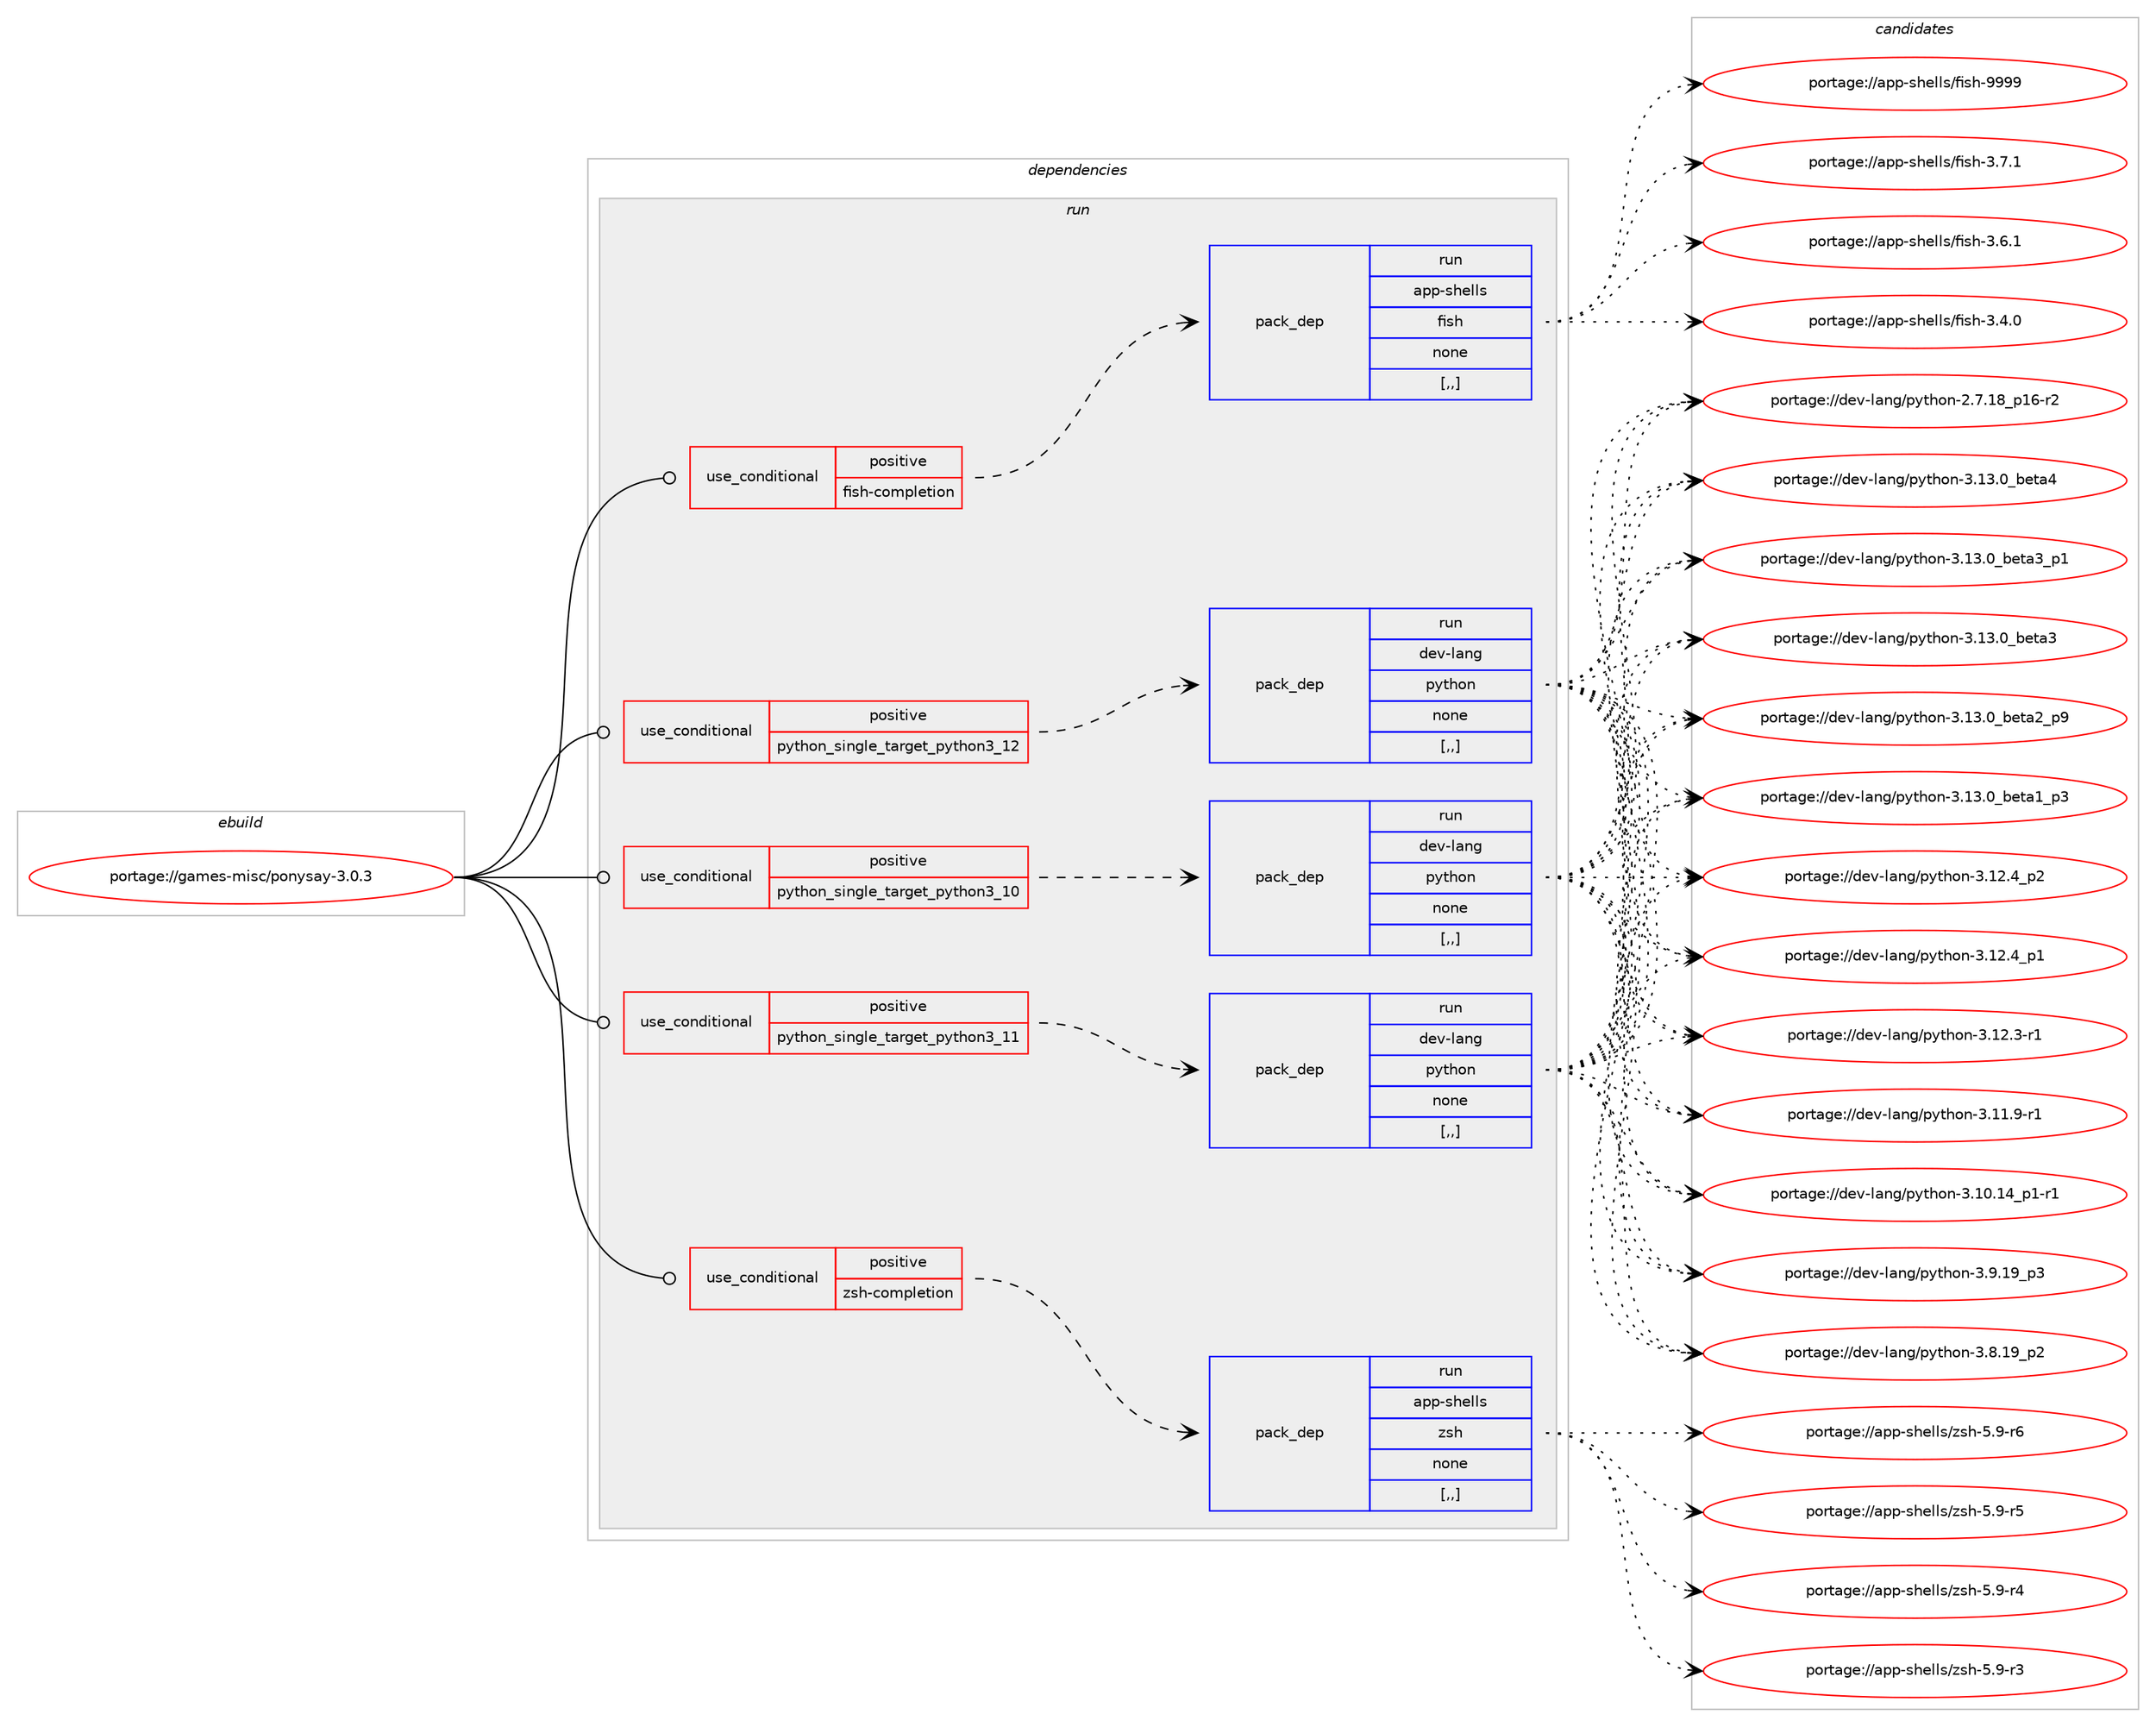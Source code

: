 digraph prolog {

# *************
# Graph options
# *************

newrank=true;
concentrate=true;
compound=true;
graph [rankdir=LR,fontname=Helvetica,fontsize=10,ranksep=1.5];#, ranksep=2.5, nodesep=0.2];
edge  [arrowhead=vee];
node  [fontname=Helvetica,fontsize=10];

# **********
# The ebuild
# **********

subgraph cluster_leftcol {
color=gray;
label=<<i>ebuild</i>>;
id [label="portage://games-misc/ponysay-3.0.3", color=red, width=4, href="../games-misc/ponysay-3.0.3.svg"];
}

# ****************
# The dependencies
# ****************

subgraph cluster_midcol {
color=gray;
label=<<i>dependencies</i>>;
subgraph cluster_compile {
fillcolor="#eeeeee";
style=filled;
label=<<i>compile</i>>;
}
subgraph cluster_compileandrun {
fillcolor="#eeeeee";
style=filled;
label=<<i>compile and run</i>>;
}
subgraph cluster_run {
fillcolor="#eeeeee";
style=filled;
label=<<i>run</i>>;
subgraph cond64205 {
dependency230850 [label=<<TABLE BORDER="0" CELLBORDER="1" CELLSPACING="0" CELLPADDING="4"><TR><TD ROWSPAN="3" CELLPADDING="10">use_conditional</TD></TR><TR><TD>positive</TD></TR><TR><TD>fish-completion</TD></TR></TABLE>>, shape=none, color=red];
subgraph pack165139 {
dependency230851 [label=<<TABLE BORDER="0" CELLBORDER="1" CELLSPACING="0" CELLPADDING="4" WIDTH="220"><TR><TD ROWSPAN="6" CELLPADDING="30">pack_dep</TD></TR><TR><TD WIDTH="110">run</TD></TR><TR><TD>app-shells</TD></TR><TR><TD>fish</TD></TR><TR><TD>none</TD></TR><TR><TD>[,,]</TD></TR></TABLE>>, shape=none, color=blue];
}
dependency230850:e -> dependency230851:w [weight=20,style="dashed",arrowhead="vee"];
}
id:e -> dependency230850:w [weight=20,style="solid",arrowhead="odot"];
subgraph cond64206 {
dependency230852 [label=<<TABLE BORDER="0" CELLBORDER="1" CELLSPACING="0" CELLPADDING="4"><TR><TD ROWSPAN="3" CELLPADDING="10">use_conditional</TD></TR><TR><TD>positive</TD></TR><TR><TD>python_single_target_python3_10</TD></TR></TABLE>>, shape=none, color=red];
subgraph pack165140 {
dependency230853 [label=<<TABLE BORDER="0" CELLBORDER="1" CELLSPACING="0" CELLPADDING="4" WIDTH="220"><TR><TD ROWSPAN="6" CELLPADDING="30">pack_dep</TD></TR><TR><TD WIDTH="110">run</TD></TR><TR><TD>dev-lang</TD></TR><TR><TD>python</TD></TR><TR><TD>none</TD></TR><TR><TD>[,,]</TD></TR></TABLE>>, shape=none, color=blue];
}
dependency230852:e -> dependency230853:w [weight=20,style="dashed",arrowhead="vee"];
}
id:e -> dependency230852:w [weight=20,style="solid",arrowhead="odot"];
subgraph cond64207 {
dependency230854 [label=<<TABLE BORDER="0" CELLBORDER="1" CELLSPACING="0" CELLPADDING="4"><TR><TD ROWSPAN="3" CELLPADDING="10">use_conditional</TD></TR><TR><TD>positive</TD></TR><TR><TD>python_single_target_python3_11</TD></TR></TABLE>>, shape=none, color=red];
subgraph pack165141 {
dependency230855 [label=<<TABLE BORDER="0" CELLBORDER="1" CELLSPACING="0" CELLPADDING="4" WIDTH="220"><TR><TD ROWSPAN="6" CELLPADDING="30">pack_dep</TD></TR><TR><TD WIDTH="110">run</TD></TR><TR><TD>dev-lang</TD></TR><TR><TD>python</TD></TR><TR><TD>none</TD></TR><TR><TD>[,,]</TD></TR></TABLE>>, shape=none, color=blue];
}
dependency230854:e -> dependency230855:w [weight=20,style="dashed",arrowhead="vee"];
}
id:e -> dependency230854:w [weight=20,style="solid",arrowhead="odot"];
subgraph cond64208 {
dependency230856 [label=<<TABLE BORDER="0" CELLBORDER="1" CELLSPACING="0" CELLPADDING="4"><TR><TD ROWSPAN="3" CELLPADDING="10">use_conditional</TD></TR><TR><TD>positive</TD></TR><TR><TD>python_single_target_python3_12</TD></TR></TABLE>>, shape=none, color=red];
subgraph pack165142 {
dependency230857 [label=<<TABLE BORDER="0" CELLBORDER="1" CELLSPACING="0" CELLPADDING="4" WIDTH="220"><TR><TD ROWSPAN="6" CELLPADDING="30">pack_dep</TD></TR><TR><TD WIDTH="110">run</TD></TR><TR><TD>dev-lang</TD></TR><TR><TD>python</TD></TR><TR><TD>none</TD></TR><TR><TD>[,,]</TD></TR></TABLE>>, shape=none, color=blue];
}
dependency230856:e -> dependency230857:w [weight=20,style="dashed",arrowhead="vee"];
}
id:e -> dependency230856:w [weight=20,style="solid",arrowhead="odot"];
subgraph cond64209 {
dependency230858 [label=<<TABLE BORDER="0" CELLBORDER="1" CELLSPACING="0" CELLPADDING="4"><TR><TD ROWSPAN="3" CELLPADDING="10">use_conditional</TD></TR><TR><TD>positive</TD></TR><TR><TD>zsh-completion</TD></TR></TABLE>>, shape=none, color=red];
subgraph pack165143 {
dependency230859 [label=<<TABLE BORDER="0" CELLBORDER="1" CELLSPACING="0" CELLPADDING="4" WIDTH="220"><TR><TD ROWSPAN="6" CELLPADDING="30">pack_dep</TD></TR><TR><TD WIDTH="110">run</TD></TR><TR><TD>app-shells</TD></TR><TR><TD>zsh</TD></TR><TR><TD>none</TD></TR><TR><TD>[,,]</TD></TR></TABLE>>, shape=none, color=blue];
}
dependency230858:e -> dependency230859:w [weight=20,style="dashed",arrowhead="vee"];
}
id:e -> dependency230858:w [weight=20,style="solid",arrowhead="odot"];
}
}

# **************
# The candidates
# **************

subgraph cluster_choices {
rank=same;
color=gray;
label=<<i>candidates</i>>;

subgraph choice165139 {
color=black;
nodesep=1;
choice9711211245115104101108108115471021051151044557575757 [label="portage://app-shells/fish-9999", color=red, width=4,href="../app-shells/fish-9999.svg"];
choice971121124511510410110810811547102105115104455146554649 [label="portage://app-shells/fish-3.7.1", color=red, width=4,href="../app-shells/fish-3.7.1.svg"];
choice971121124511510410110810811547102105115104455146544649 [label="portage://app-shells/fish-3.6.1", color=red, width=4,href="../app-shells/fish-3.6.1.svg"];
choice971121124511510410110810811547102105115104455146524648 [label="portage://app-shells/fish-3.4.0", color=red, width=4,href="../app-shells/fish-3.4.0.svg"];
dependency230851:e -> choice9711211245115104101108108115471021051151044557575757:w [style=dotted,weight="100"];
dependency230851:e -> choice971121124511510410110810811547102105115104455146554649:w [style=dotted,weight="100"];
dependency230851:e -> choice971121124511510410110810811547102105115104455146544649:w [style=dotted,weight="100"];
dependency230851:e -> choice971121124511510410110810811547102105115104455146524648:w [style=dotted,weight="100"];
}
subgraph choice165140 {
color=black;
nodesep=1;
choice1001011184510897110103471121211161041111104551464951464895981011169752 [label="portage://dev-lang/python-3.13.0_beta4", color=red, width=4,href="../dev-lang/python-3.13.0_beta4.svg"];
choice10010111845108971101034711212111610411111045514649514648959810111697519511249 [label="portage://dev-lang/python-3.13.0_beta3_p1", color=red, width=4,href="../dev-lang/python-3.13.0_beta3_p1.svg"];
choice1001011184510897110103471121211161041111104551464951464895981011169751 [label="portage://dev-lang/python-3.13.0_beta3", color=red, width=4,href="../dev-lang/python-3.13.0_beta3.svg"];
choice10010111845108971101034711212111610411111045514649514648959810111697509511257 [label="portage://dev-lang/python-3.13.0_beta2_p9", color=red, width=4,href="../dev-lang/python-3.13.0_beta2_p9.svg"];
choice10010111845108971101034711212111610411111045514649514648959810111697499511251 [label="portage://dev-lang/python-3.13.0_beta1_p3", color=red, width=4,href="../dev-lang/python-3.13.0_beta1_p3.svg"];
choice100101118451089711010347112121116104111110455146495046529511250 [label="portage://dev-lang/python-3.12.4_p2", color=red, width=4,href="../dev-lang/python-3.12.4_p2.svg"];
choice100101118451089711010347112121116104111110455146495046529511249 [label="portage://dev-lang/python-3.12.4_p1", color=red, width=4,href="../dev-lang/python-3.12.4_p1.svg"];
choice100101118451089711010347112121116104111110455146495046514511449 [label="portage://dev-lang/python-3.12.3-r1", color=red, width=4,href="../dev-lang/python-3.12.3-r1.svg"];
choice100101118451089711010347112121116104111110455146494946574511449 [label="portage://dev-lang/python-3.11.9-r1", color=red, width=4,href="../dev-lang/python-3.11.9-r1.svg"];
choice100101118451089711010347112121116104111110455146494846495295112494511449 [label="portage://dev-lang/python-3.10.14_p1-r1", color=red, width=4,href="../dev-lang/python-3.10.14_p1-r1.svg"];
choice100101118451089711010347112121116104111110455146574649579511251 [label="portage://dev-lang/python-3.9.19_p3", color=red, width=4,href="../dev-lang/python-3.9.19_p3.svg"];
choice100101118451089711010347112121116104111110455146564649579511250 [label="portage://dev-lang/python-3.8.19_p2", color=red, width=4,href="../dev-lang/python-3.8.19_p2.svg"];
choice100101118451089711010347112121116104111110455046554649569511249544511450 [label="portage://dev-lang/python-2.7.18_p16-r2", color=red, width=4,href="../dev-lang/python-2.7.18_p16-r2.svg"];
dependency230853:e -> choice1001011184510897110103471121211161041111104551464951464895981011169752:w [style=dotted,weight="100"];
dependency230853:e -> choice10010111845108971101034711212111610411111045514649514648959810111697519511249:w [style=dotted,weight="100"];
dependency230853:e -> choice1001011184510897110103471121211161041111104551464951464895981011169751:w [style=dotted,weight="100"];
dependency230853:e -> choice10010111845108971101034711212111610411111045514649514648959810111697509511257:w [style=dotted,weight="100"];
dependency230853:e -> choice10010111845108971101034711212111610411111045514649514648959810111697499511251:w [style=dotted,weight="100"];
dependency230853:e -> choice100101118451089711010347112121116104111110455146495046529511250:w [style=dotted,weight="100"];
dependency230853:e -> choice100101118451089711010347112121116104111110455146495046529511249:w [style=dotted,weight="100"];
dependency230853:e -> choice100101118451089711010347112121116104111110455146495046514511449:w [style=dotted,weight="100"];
dependency230853:e -> choice100101118451089711010347112121116104111110455146494946574511449:w [style=dotted,weight="100"];
dependency230853:e -> choice100101118451089711010347112121116104111110455146494846495295112494511449:w [style=dotted,weight="100"];
dependency230853:e -> choice100101118451089711010347112121116104111110455146574649579511251:w [style=dotted,weight="100"];
dependency230853:e -> choice100101118451089711010347112121116104111110455146564649579511250:w [style=dotted,weight="100"];
dependency230853:e -> choice100101118451089711010347112121116104111110455046554649569511249544511450:w [style=dotted,weight="100"];
}
subgraph choice165141 {
color=black;
nodesep=1;
choice1001011184510897110103471121211161041111104551464951464895981011169752 [label="portage://dev-lang/python-3.13.0_beta4", color=red, width=4,href="../dev-lang/python-3.13.0_beta4.svg"];
choice10010111845108971101034711212111610411111045514649514648959810111697519511249 [label="portage://dev-lang/python-3.13.0_beta3_p1", color=red, width=4,href="../dev-lang/python-3.13.0_beta3_p1.svg"];
choice1001011184510897110103471121211161041111104551464951464895981011169751 [label="portage://dev-lang/python-3.13.0_beta3", color=red, width=4,href="../dev-lang/python-3.13.0_beta3.svg"];
choice10010111845108971101034711212111610411111045514649514648959810111697509511257 [label="portage://dev-lang/python-3.13.0_beta2_p9", color=red, width=4,href="../dev-lang/python-3.13.0_beta2_p9.svg"];
choice10010111845108971101034711212111610411111045514649514648959810111697499511251 [label="portage://dev-lang/python-3.13.0_beta1_p3", color=red, width=4,href="../dev-lang/python-3.13.0_beta1_p3.svg"];
choice100101118451089711010347112121116104111110455146495046529511250 [label="portage://dev-lang/python-3.12.4_p2", color=red, width=4,href="../dev-lang/python-3.12.4_p2.svg"];
choice100101118451089711010347112121116104111110455146495046529511249 [label="portage://dev-lang/python-3.12.4_p1", color=red, width=4,href="../dev-lang/python-3.12.4_p1.svg"];
choice100101118451089711010347112121116104111110455146495046514511449 [label="portage://dev-lang/python-3.12.3-r1", color=red, width=4,href="../dev-lang/python-3.12.3-r1.svg"];
choice100101118451089711010347112121116104111110455146494946574511449 [label="portage://dev-lang/python-3.11.9-r1", color=red, width=4,href="../dev-lang/python-3.11.9-r1.svg"];
choice100101118451089711010347112121116104111110455146494846495295112494511449 [label="portage://dev-lang/python-3.10.14_p1-r1", color=red, width=4,href="../dev-lang/python-3.10.14_p1-r1.svg"];
choice100101118451089711010347112121116104111110455146574649579511251 [label="portage://dev-lang/python-3.9.19_p3", color=red, width=4,href="../dev-lang/python-3.9.19_p3.svg"];
choice100101118451089711010347112121116104111110455146564649579511250 [label="portage://dev-lang/python-3.8.19_p2", color=red, width=4,href="../dev-lang/python-3.8.19_p2.svg"];
choice100101118451089711010347112121116104111110455046554649569511249544511450 [label="portage://dev-lang/python-2.7.18_p16-r2", color=red, width=4,href="../dev-lang/python-2.7.18_p16-r2.svg"];
dependency230855:e -> choice1001011184510897110103471121211161041111104551464951464895981011169752:w [style=dotted,weight="100"];
dependency230855:e -> choice10010111845108971101034711212111610411111045514649514648959810111697519511249:w [style=dotted,weight="100"];
dependency230855:e -> choice1001011184510897110103471121211161041111104551464951464895981011169751:w [style=dotted,weight="100"];
dependency230855:e -> choice10010111845108971101034711212111610411111045514649514648959810111697509511257:w [style=dotted,weight="100"];
dependency230855:e -> choice10010111845108971101034711212111610411111045514649514648959810111697499511251:w [style=dotted,weight="100"];
dependency230855:e -> choice100101118451089711010347112121116104111110455146495046529511250:w [style=dotted,weight="100"];
dependency230855:e -> choice100101118451089711010347112121116104111110455146495046529511249:w [style=dotted,weight="100"];
dependency230855:e -> choice100101118451089711010347112121116104111110455146495046514511449:w [style=dotted,weight="100"];
dependency230855:e -> choice100101118451089711010347112121116104111110455146494946574511449:w [style=dotted,weight="100"];
dependency230855:e -> choice100101118451089711010347112121116104111110455146494846495295112494511449:w [style=dotted,weight="100"];
dependency230855:e -> choice100101118451089711010347112121116104111110455146574649579511251:w [style=dotted,weight="100"];
dependency230855:e -> choice100101118451089711010347112121116104111110455146564649579511250:w [style=dotted,weight="100"];
dependency230855:e -> choice100101118451089711010347112121116104111110455046554649569511249544511450:w [style=dotted,weight="100"];
}
subgraph choice165142 {
color=black;
nodesep=1;
choice1001011184510897110103471121211161041111104551464951464895981011169752 [label="portage://dev-lang/python-3.13.0_beta4", color=red, width=4,href="../dev-lang/python-3.13.0_beta4.svg"];
choice10010111845108971101034711212111610411111045514649514648959810111697519511249 [label="portage://dev-lang/python-3.13.0_beta3_p1", color=red, width=4,href="../dev-lang/python-3.13.0_beta3_p1.svg"];
choice1001011184510897110103471121211161041111104551464951464895981011169751 [label="portage://dev-lang/python-3.13.0_beta3", color=red, width=4,href="../dev-lang/python-3.13.0_beta3.svg"];
choice10010111845108971101034711212111610411111045514649514648959810111697509511257 [label="portage://dev-lang/python-3.13.0_beta2_p9", color=red, width=4,href="../dev-lang/python-3.13.0_beta2_p9.svg"];
choice10010111845108971101034711212111610411111045514649514648959810111697499511251 [label="portage://dev-lang/python-3.13.0_beta1_p3", color=red, width=4,href="../dev-lang/python-3.13.0_beta1_p3.svg"];
choice100101118451089711010347112121116104111110455146495046529511250 [label="portage://dev-lang/python-3.12.4_p2", color=red, width=4,href="../dev-lang/python-3.12.4_p2.svg"];
choice100101118451089711010347112121116104111110455146495046529511249 [label="portage://dev-lang/python-3.12.4_p1", color=red, width=4,href="../dev-lang/python-3.12.4_p1.svg"];
choice100101118451089711010347112121116104111110455146495046514511449 [label="portage://dev-lang/python-3.12.3-r1", color=red, width=4,href="../dev-lang/python-3.12.3-r1.svg"];
choice100101118451089711010347112121116104111110455146494946574511449 [label="portage://dev-lang/python-3.11.9-r1", color=red, width=4,href="../dev-lang/python-3.11.9-r1.svg"];
choice100101118451089711010347112121116104111110455146494846495295112494511449 [label="portage://dev-lang/python-3.10.14_p1-r1", color=red, width=4,href="../dev-lang/python-3.10.14_p1-r1.svg"];
choice100101118451089711010347112121116104111110455146574649579511251 [label="portage://dev-lang/python-3.9.19_p3", color=red, width=4,href="../dev-lang/python-3.9.19_p3.svg"];
choice100101118451089711010347112121116104111110455146564649579511250 [label="portage://dev-lang/python-3.8.19_p2", color=red, width=4,href="../dev-lang/python-3.8.19_p2.svg"];
choice100101118451089711010347112121116104111110455046554649569511249544511450 [label="portage://dev-lang/python-2.7.18_p16-r2", color=red, width=4,href="../dev-lang/python-2.7.18_p16-r2.svg"];
dependency230857:e -> choice1001011184510897110103471121211161041111104551464951464895981011169752:w [style=dotted,weight="100"];
dependency230857:e -> choice10010111845108971101034711212111610411111045514649514648959810111697519511249:w [style=dotted,weight="100"];
dependency230857:e -> choice1001011184510897110103471121211161041111104551464951464895981011169751:w [style=dotted,weight="100"];
dependency230857:e -> choice10010111845108971101034711212111610411111045514649514648959810111697509511257:w [style=dotted,weight="100"];
dependency230857:e -> choice10010111845108971101034711212111610411111045514649514648959810111697499511251:w [style=dotted,weight="100"];
dependency230857:e -> choice100101118451089711010347112121116104111110455146495046529511250:w [style=dotted,weight="100"];
dependency230857:e -> choice100101118451089711010347112121116104111110455146495046529511249:w [style=dotted,weight="100"];
dependency230857:e -> choice100101118451089711010347112121116104111110455146495046514511449:w [style=dotted,weight="100"];
dependency230857:e -> choice100101118451089711010347112121116104111110455146494946574511449:w [style=dotted,weight="100"];
dependency230857:e -> choice100101118451089711010347112121116104111110455146494846495295112494511449:w [style=dotted,weight="100"];
dependency230857:e -> choice100101118451089711010347112121116104111110455146574649579511251:w [style=dotted,weight="100"];
dependency230857:e -> choice100101118451089711010347112121116104111110455146564649579511250:w [style=dotted,weight="100"];
dependency230857:e -> choice100101118451089711010347112121116104111110455046554649569511249544511450:w [style=dotted,weight="100"];
}
subgraph choice165143 {
color=black;
nodesep=1;
choice971121124511510410110810811547122115104455346574511454 [label="portage://app-shells/zsh-5.9-r6", color=red, width=4,href="../app-shells/zsh-5.9-r6.svg"];
choice971121124511510410110810811547122115104455346574511453 [label="portage://app-shells/zsh-5.9-r5", color=red, width=4,href="../app-shells/zsh-5.9-r5.svg"];
choice971121124511510410110810811547122115104455346574511452 [label="portage://app-shells/zsh-5.9-r4", color=red, width=4,href="../app-shells/zsh-5.9-r4.svg"];
choice971121124511510410110810811547122115104455346574511451 [label="portage://app-shells/zsh-5.9-r3", color=red, width=4,href="../app-shells/zsh-5.9-r3.svg"];
dependency230859:e -> choice971121124511510410110810811547122115104455346574511454:w [style=dotted,weight="100"];
dependency230859:e -> choice971121124511510410110810811547122115104455346574511453:w [style=dotted,weight="100"];
dependency230859:e -> choice971121124511510410110810811547122115104455346574511452:w [style=dotted,weight="100"];
dependency230859:e -> choice971121124511510410110810811547122115104455346574511451:w [style=dotted,weight="100"];
}
}

}
